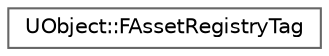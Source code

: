 digraph "Graphical Class Hierarchy"
{
 // INTERACTIVE_SVG=YES
 // LATEX_PDF_SIZE
  bgcolor="transparent";
  edge [fontname=Helvetica,fontsize=10,labelfontname=Helvetica,labelfontsize=10];
  node [fontname=Helvetica,fontsize=10,shape=box,height=0.2,width=0.4];
  rankdir="LR";
  Node0 [id="Node000000",label="UObject::FAssetRegistryTag",height=0.2,width=0.4,color="grey40", fillcolor="white", style="filled",URL="$d3/d11/structUObject_1_1FAssetRegistryTag.html",tooltip="Struct used by GetAssetRegistryTags() to return tag info."];
}
